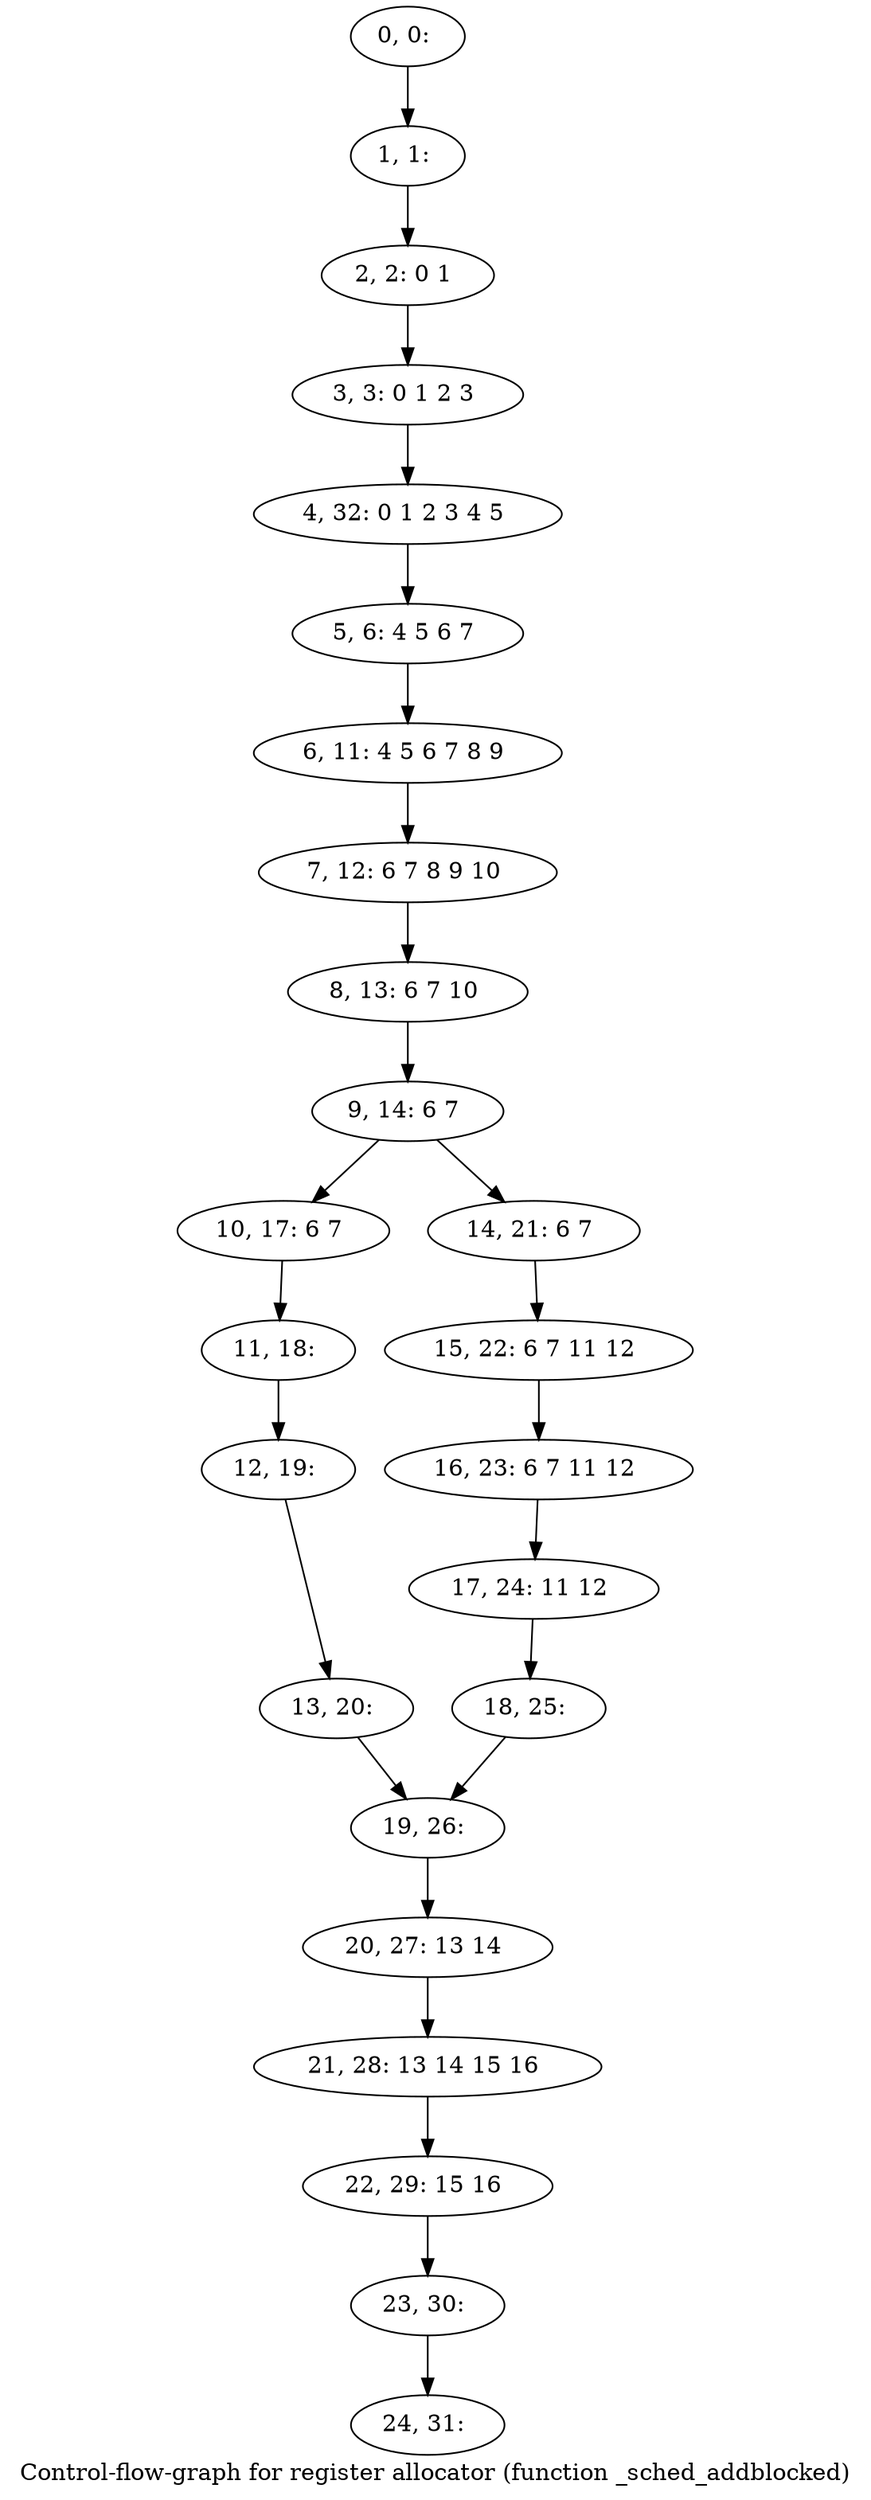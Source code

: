 digraph G {
graph [label="Control-flow-graph for register allocator (function _sched_addblocked)"]
0[label="0, 0: "];
1[label="1, 1: "];
2[label="2, 2: 0 1 "];
3[label="3, 3: 0 1 2 3 "];
4[label="4, 32: 0 1 2 3 4 5 "];
5[label="5, 6: 4 5 6 7 "];
6[label="6, 11: 4 5 6 7 8 9 "];
7[label="7, 12: 6 7 8 9 10 "];
8[label="8, 13: 6 7 10 "];
9[label="9, 14: 6 7 "];
10[label="10, 17: 6 7 "];
11[label="11, 18: "];
12[label="12, 19: "];
13[label="13, 20: "];
14[label="14, 21: 6 7 "];
15[label="15, 22: 6 7 11 12 "];
16[label="16, 23: 6 7 11 12 "];
17[label="17, 24: 11 12 "];
18[label="18, 25: "];
19[label="19, 26: "];
20[label="20, 27: 13 14 "];
21[label="21, 28: 13 14 15 16 "];
22[label="22, 29: 15 16 "];
23[label="23, 30: "];
24[label="24, 31: "];
0->1 ;
1->2 ;
2->3 ;
3->4 ;
4->5 ;
5->6 ;
6->7 ;
7->8 ;
8->9 ;
9->10 ;
9->14 ;
10->11 ;
11->12 ;
12->13 ;
13->19 ;
14->15 ;
15->16 ;
16->17 ;
17->18 ;
18->19 ;
19->20 ;
20->21 ;
21->22 ;
22->23 ;
23->24 ;
}
